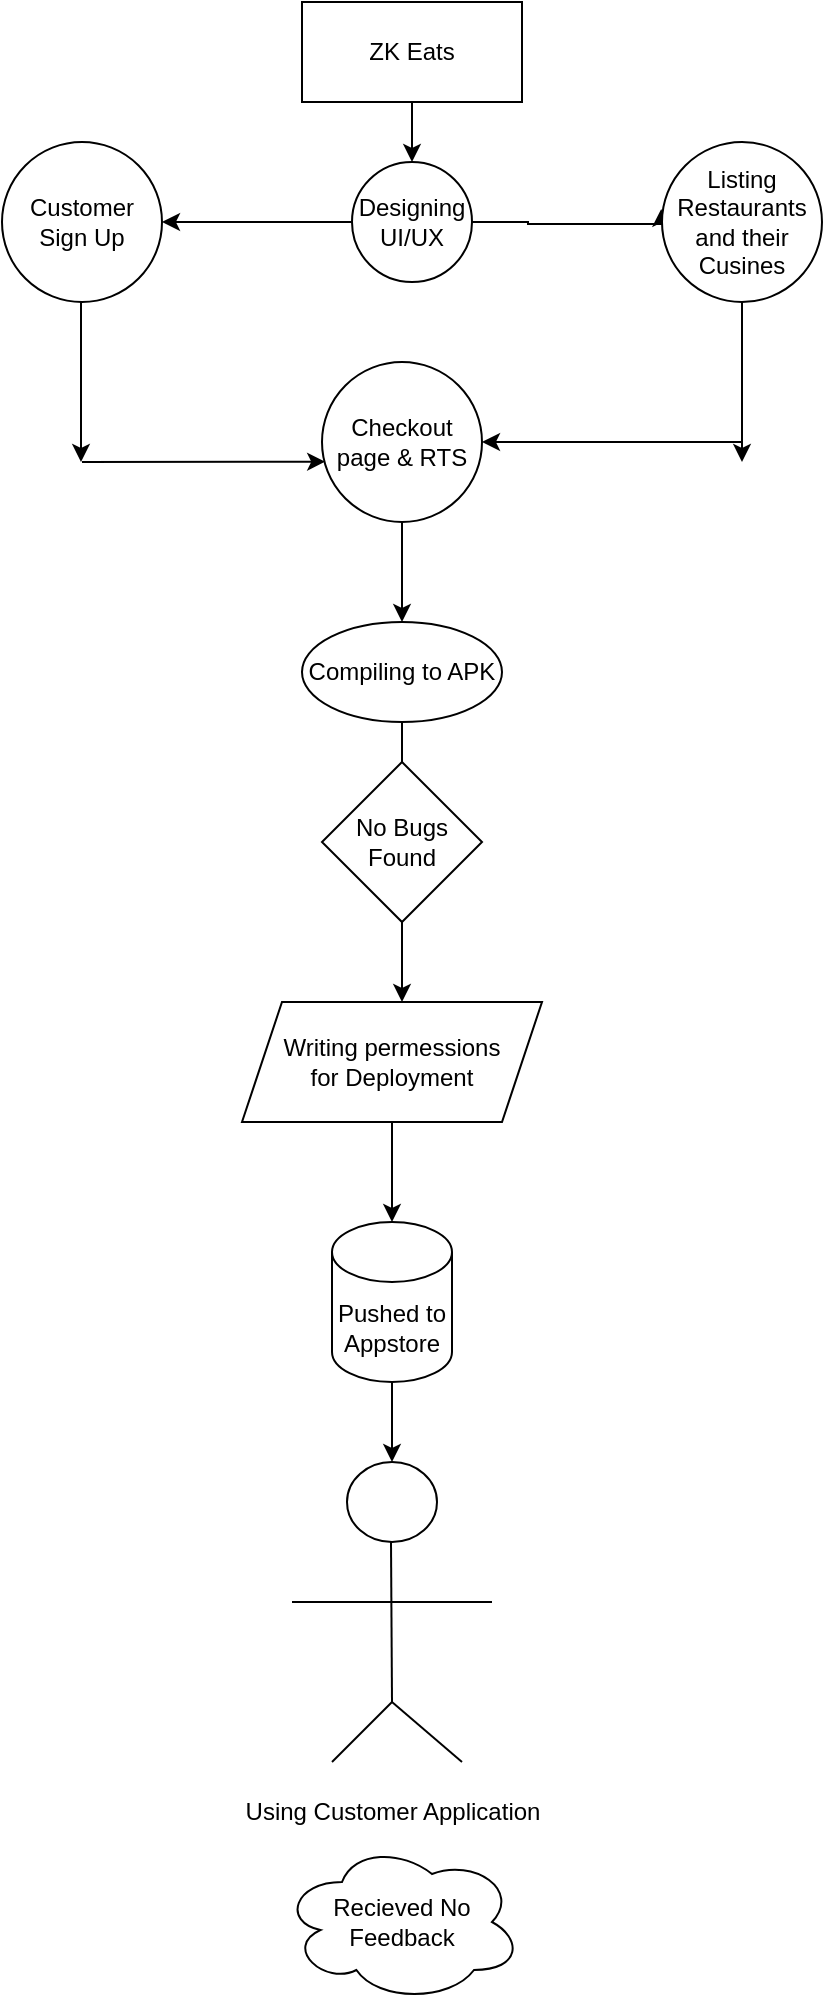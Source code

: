 <mxfile version="28.2.3">
  <diagram name="Page-1" id="SIEMaSjuZ0JY_0S20ByH">
    <mxGraphModel dx="1042" dy="562" grid="1" gridSize="10" guides="1" tooltips="1" connect="1" arrows="1" fold="1" page="1" pageScale="1" pageWidth="827" pageHeight="1169" math="0" shadow="0">
      <root>
        <mxCell id="0" />
        <mxCell id="1" parent="0" />
        <mxCell id="WdqI7PHseW-ToojyrJQq-4" style="edgeStyle=orthogonalEdgeStyle;rounded=0;orthogonalLoop=1;jettySize=auto;html=1;" edge="1" parent="1" source="WdqI7PHseW-ToojyrJQq-1">
          <mxGeometry relative="1" as="geometry">
            <mxPoint x="335" y="100" as="targetPoint" />
          </mxGeometry>
        </mxCell>
        <mxCell id="WdqI7PHseW-ToojyrJQq-1" value="ZK Eats" style="rounded=0;whiteSpace=wrap;html=1;" vertex="1" parent="1">
          <mxGeometry x="280" y="20" width="110" height="50" as="geometry" />
        </mxCell>
        <mxCell id="WdqI7PHseW-ToojyrJQq-6" style="edgeStyle=orthogonalEdgeStyle;rounded=0;orthogonalLoop=1;jettySize=auto;html=1;entryX=-0.005;entryY=0.418;entryDx=0;entryDy=0;entryPerimeter=0;" edge="1" parent="1" source="WdqI7PHseW-ToojyrJQq-2" target="WdqI7PHseW-ToojyrJQq-5">
          <mxGeometry relative="1" as="geometry">
            <mxPoint x="420" y="130" as="targetPoint" />
            <Array as="points">
              <mxPoint x="393" y="130" />
              <mxPoint x="393" y="131" />
              <mxPoint x="460" y="131" />
            </Array>
          </mxGeometry>
        </mxCell>
        <mxCell id="WdqI7PHseW-ToojyrJQq-8" style="edgeStyle=orthogonalEdgeStyle;rounded=0;orthogonalLoop=1;jettySize=auto;html=1;entryX=1;entryY=0.5;entryDx=0;entryDy=0;" edge="1" parent="1" source="WdqI7PHseW-ToojyrJQq-2" target="WdqI7PHseW-ToojyrJQq-7">
          <mxGeometry relative="1" as="geometry" />
        </mxCell>
        <mxCell id="WdqI7PHseW-ToojyrJQq-2" value="Designing UI/UX" style="ellipse;whiteSpace=wrap;html=1;" vertex="1" parent="1">
          <mxGeometry x="305" y="100" width="60" height="60" as="geometry" />
        </mxCell>
        <mxCell id="WdqI7PHseW-ToojyrJQq-11" style="edgeStyle=orthogonalEdgeStyle;rounded=0;orthogonalLoop=1;jettySize=auto;html=1;exitX=0.5;exitY=1;exitDx=0;exitDy=0;" edge="1" parent="1" source="WdqI7PHseW-ToojyrJQq-5">
          <mxGeometry relative="1" as="geometry">
            <mxPoint x="500" y="250" as="targetPoint" />
          </mxGeometry>
        </mxCell>
        <mxCell id="WdqI7PHseW-ToojyrJQq-5" value="Listing Restaurants and their&lt;div&gt;Cusines&lt;/div&gt;" style="ellipse;whiteSpace=wrap;html=1;" vertex="1" parent="1">
          <mxGeometry x="460" y="90" width="80" height="80" as="geometry" />
        </mxCell>
        <mxCell id="WdqI7PHseW-ToojyrJQq-10" style="edgeStyle=orthogonalEdgeStyle;rounded=0;orthogonalLoop=1;jettySize=auto;html=1;" edge="1" parent="1">
          <mxGeometry relative="1" as="geometry">
            <mxPoint x="169.5" y="250" as="targetPoint" />
            <mxPoint x="169.5" y="130" as="sourcePoint" />
          </mxGeometry>
        </mxCell>
        <mxCell id="WdqI7PHseW-ToojyrJQq-7" value="Customer Sign Up" style="ellipse;whiteSpace=wrap;html=1;" vertex="1" parent="1">
          <mxGeometry x="130" y="90" width="80" height="80" as="geometry" />
        </mxCell>
        <mxCell id="WdqI7PHseW-ToojyrJQq-14" style="edgeStyle=orthogonalEdgeStyle;rounded=0;orthogonalLoop=1;jettySize=auto;html=1;" edge="1" parent="1" source="WdqI7PHseW-ToojyrJQq-9">
          <mxGeometry relative="1" as="geometry">
            <mxPoint x="330" y="330" as="targetPoint" />
          </mxGeometry>
        </mxCell>
        <mxCell id="WdqI7PHseW-ToojyrJQq-9" value="Checkout page &amp;amp; RTS" style="ellipse;whiteSpace=wrap;html=1;" vertex="1" parent="1">
          <mxGeometry x="290" y="200" width="80" height="80" as="geometry" />
        </mxCell>
        <mxCell id="WdqI7PHseW-ToojyrJQq-12" value="" style="endArrow=classic;html=1;rounded=0;entryX=0.02;entryY=0.623;entryDx=0;entryDy=0;entryPerimeter=0;" edge="1" parent="1" target="WdqI7PHseW-ToojyrJQq-9">
          <mxGeometry width="50" height="50" relative="1" as="geometry">
            <mxPoint x="170" y="250" as="sourcePoint" />
            <mxPoint x="220" y="200" as="targetPoint" />
          </mxGeometry>
        </mxCell>
        <mxCell id="WdqI7PHseW-ToojyrJQq-13" value="" style="endArrow=classic;html=1;rounded=0;" edge="1" parent="1" target="WdqI7PHseW-ToojyrJQq-9">
          <mxGeometry width="50" height="50" relative="1" as="geometry">
            <mxPoint x="500" y="240" as="sourcePoint" />
            <mxPoint x="512" y="280" as="targetPoint" />
            <Array as="points">
              <mxPoint x="430" y="240" />
            </Array>
          </mxGeometry>
        </mxCell>
        <mxCell id="WdqI7PHseW-ToojyrJQq-16" style="edgeStyle=orthogonalEdgeStyle;rounded=0;orthogonalLoop=1;jettySize=auto;html=1;" edge="1" parent="1" source="WdqI7PHseW-ToojyrJQq-15">
          <mxGeometry relative="1" as="geometry">
            <mxPoint x="330" y="430" as="targetPoint" />
          </mxGeometry>
        </mxCell>
        <mxCell id="WdqI7PHseW-ToojyrJQq-15" value="Compiling to APK" style="ellipse;whiteSpace=wrap;html=1;" vertex="1" parent="1">
          <mxGeometry x="280" y="330" width="100" height="50" as="geometry" />
        </mxCell>
        <mxCell id="WdqI7PHseW-ToojyrJQq-19" style="edgeStyle=orthogonalEdgeStyle;rounded=0;orthogonalLoop=1;jettySize=auto;html=1;" edge="1" parent="1" source="WdqI7PHseW-ToojyrJQq-17">
          <mxGeometry relative="1" as="geometry">
            <mxPoint x="330" y="520" as="targetPoint" />
          </mxGeometry>
        </mxCell>
        <mxCell id="WdqI7PHseW-ToojyrJQq-17" value="No Bugs&lt;div&gt;Found&lt;/div&gt;" style="rhombus;whiteSpace=wrap;html=1;" vertex="1" parent="1">
          <mxGeometry x="290" y="400" width="80" height="80" as="geometry" />
        </mxCell>
        <mxCell id="WdqI7PHseW-ToojyrJQq-21" style="edgeStyle=orthogonalEdgeStyle;rounded=0;orthogonalLoop=1;jettySize=auto;html=1;" edge="1" parent="1" source="WdqI7PHseW-ToojyrJQq-20">
          <mxGeometry relative="1" as="geometry">
            <mxPoint x="325" y="630" as="targetPoint" />
          </mxGeometry>
        </mxCell>
        <mxCell id="WdqI7PHseW-ToojyrJQq-20" value="Writing permessions&lt;div&gt;for Deployment&lt;/div&gt;" style="shape=parallelogram;perimeter=parallelogramPerimeter;whiteSpace=wrap;html=1;fixedSize=1;" vertex="1" parent="1">
          <mxGeometry x="250" y="520" width="150" height="60" as="geometry" />
        </mxCell>
        <mxCell id="WdqI7PHseW-ToojyrJQq-24" style="edgeStyle=orthogonalEdgeStyle;rounded=0;orthogonalLoop=1;jettySize=auto;html=1;" edge="1" parent="1" source="WdqI7PHseW-ToojyrJQq-23">
          <mxGeometry relative="1" as="geometry">
            <mxPoint x="325" y="750" as="targetPoint" />
          </mxGeometry>
        </mxCell>
        <mxCell id="WdqI7PHseW-ToojyrJQq-23" value="Pushed to Appstore" style="shape=cylinder3;whiteSpace=wrap;html=1;boundedLbl=1;backgroundOutline=1;size=15;" vertex="1" parent="1">
          <mxGeometry x="295" y="630" width="60" height="80" as="geometry" />
        </mxCell>
        <mxCell id="WdqI7PHseW-ToojyrJQq-25" value="" style="ellipse;whiteSpace=wrap;html=1;" vertex="1" parent="1">
          <mxGeometry x="302.5" y="750" width="45" height="40" as="geometry" />
        </mxCell>
        <mxCell id="WdqI7PHseW-ToojyrJQq-30" value="" style="endArrow=none;html=1;rounded=0;" edge="1" parent="1">
          <mxGeometry width="50" height="50" relative="1" as="geometry">
            <mxPoint x="325" y="870" as="sourcePoint" />
            <mxPoint x="324.5" y="790" as="targetPoint" />
          </mxGeometry>
        </mxCell>
        <mxCell id="WdqI7PHseW-ToojyrJQq-31" value="" style="endArrow=none;html=1;rounded=0;" edge="1" parent="1">
          <mxGeometry width="50" height="50" relative="1" as="geometry">
            <mxPoint x="375" y="820" as="sourcePoint" />
            <mxPoint x="275" y="820" as="targetPoint" />
          </mxGeometry>
        </mxCell>
        <mxCell id="WdqI7PHseW-ToojyrJQq-32" value="" style="endArrow=none;html=1;rounded=0;" edge="1" parent="1">
          <mxGeometry width="50" height="50" relative="1" as="geometry">
            <mxPoint x="295" y="900" as="sourcePoint" />
            <mxPoint x="325" y="870" as="targetPoint" />
          </mxGeometry>
        </mxCell>
        <mxCell id="WdqI7PHseW-ToojyrJQq-33" value="" style="endArrow=none;html=1;rounded=0;" edge="1" parent="1">
          <mxGeometry width="50" height="50" relative="1" as="geometry">
            <mxPoint x="360" y="900" as="sourcePoint" />
            <mxPoint x="325" y="870" as="targetPoint" />
            <Array as="points" />
          </mxGeometry>
        </mxCell>
        <mxCell id="WdqI7PHseW-ToojyrJQq-36" value="Using Customer Application" style="text;html=1;align=center;verticalAlign=middle;resizable=0;points=[];autosize=1;strokeColor=none;fillColor=none;" vertex="1" parent="1">
          <mxGeometry x="240" y="910" width="170" height="30" as="geometry" />
        </mxCell>
        <mxCell id="WdqI7PHseW-ToojyrJQq-37" value="Recieved No Feedback" style="ellipse;shape=cloud;whiteSpace=wrap;html=1;" vertex="1" parent="1">
          <mxGeometry x="270" y="940" width="120" height="80" as="geometry" />
        </mxCell>
      </root>
    </mxGraphModel>
  </diagram>
</mxfile>
